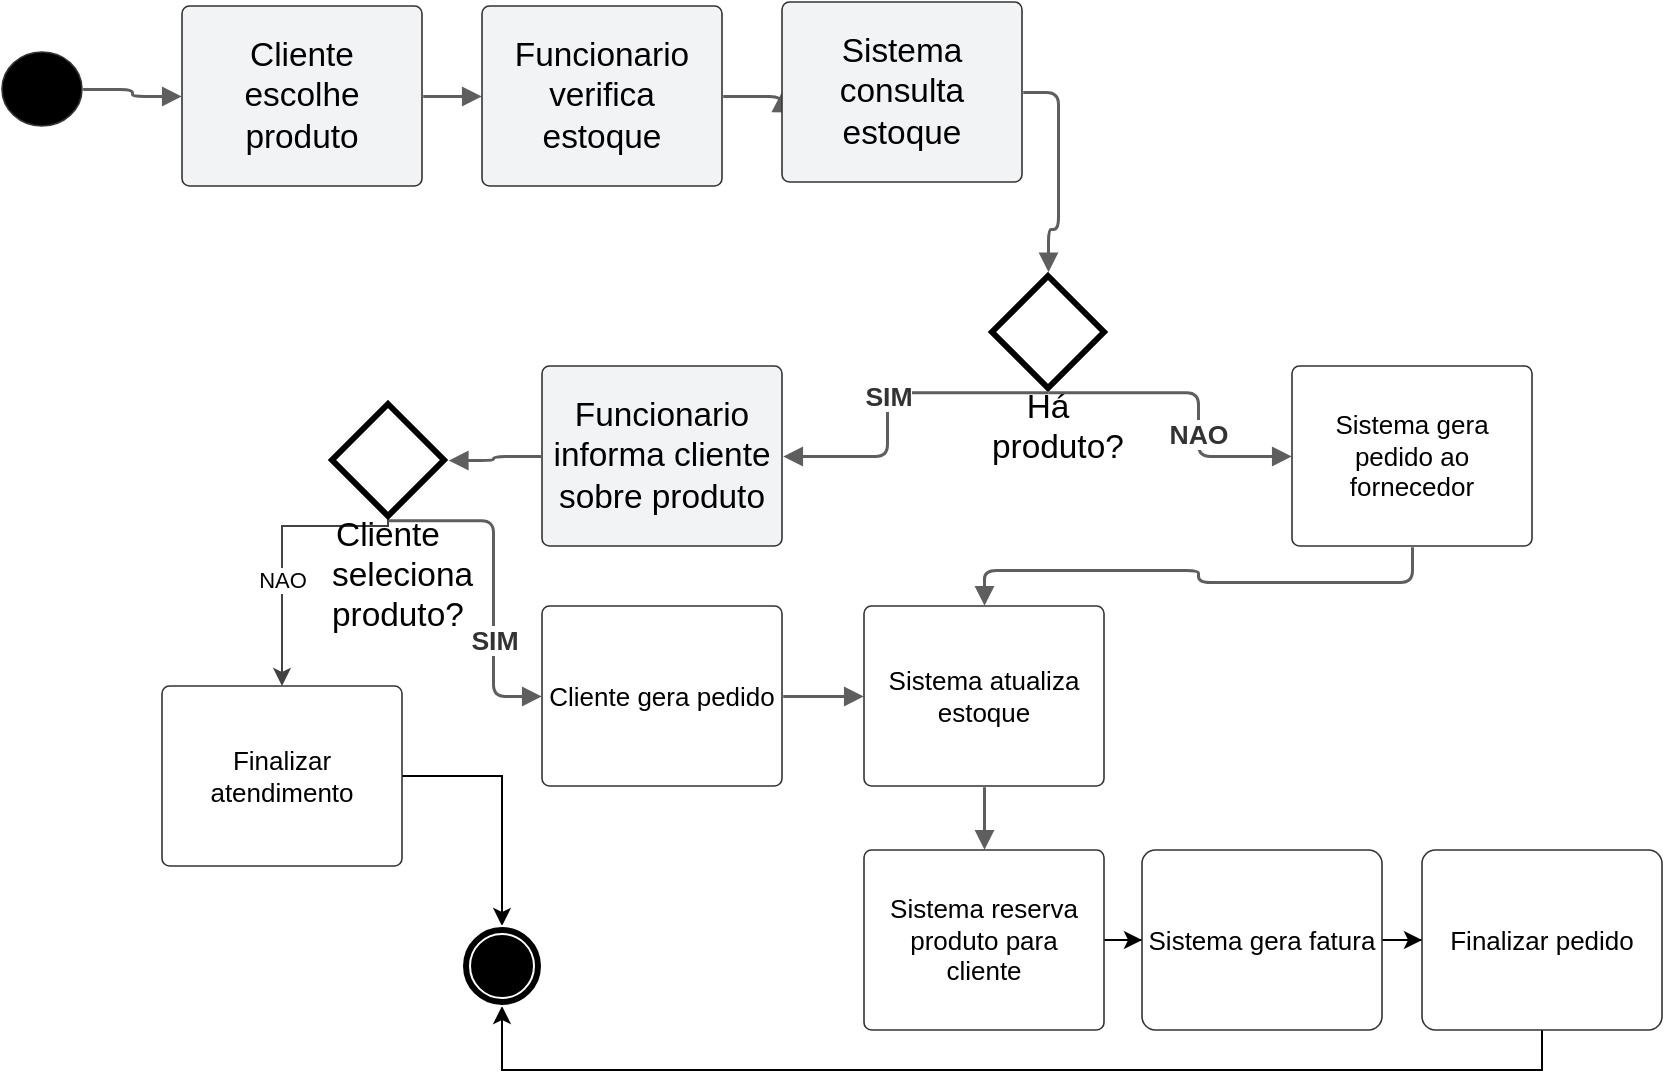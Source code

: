 <mxfile version="24.5.4" type="github">
  <diagram name="Página-1" id="L7-hjPLtiJtntW_pENUC">
    <mxGraphModel dx="2006" dy="1803" grid="1" gridSize="10" guides="1" tooltips="1" connect="1" arrows="1" fold="1" page="1" pageScale="1" pageWidth="827" pageHeight="1169" math="0" shadow="0">
      <root>
        <mxCell id="0" />
        <mxCell id="1" parent="0" />
        <mxCell id="wncX-qARZX7j5aPYwyIS-1" value="Cliente escolhe produto" style="html=1;overflow=block;blockSpacing=1;whiteSpace=wrap;fontSize=16.7;spacing=3.8;strokeColor=#333333;strokeOpacity=100;fillOpacity=100;rounded=1;absoluteArcSize=1;arcSize=7.5;fillColor=#f2f3f5;strokeWidth=0.8;" vertex="1" parent="1">
          <mxGeometry x="60" y="-810" width="120" height="90" as="geometry" />
        </mxCell>
        <mxCell id="wncX-qARZX7j5aPYwyIS-2" value="" style="html=1;jettySize=18;whiteSpace=wrap;fontSize=13;strokeColor=#5e5e5e;strokeOpacity=100;strokeWidth=1.5;rounded=1;arcSize=12;edgeStyle=orthogonalEdgeStyle;startArrow=none;endArrow=block;endFill=1;exitX=1.003;exitY=0.5;exitPerimeter=0;entryX=-0.003;entryY=0.5;entryPerimeter=0;lucidId=LAZKBXokebei;" edge="1" parent="1" source="wncX-qARZX7j5aPYwyIS-1" target="wncX-qARZX7j5aPYwyIS-3">
          <mxGeometry width="100" height="100" relative="1" as="geometry">
            <Array as="points" />
          </mxGeometry>
        </mxCell>
        <mxCell id="wncX-qARZX7j5aPYwyIS-3" value="Funcionario verifica estoque " style="html=1;overflow=block;blockSpacing=1;whiteSpace=wrap;fontSize=16.7;spacing=3.8;strokeColor=#333333;strokeOpacity=100;fillOpacity=100;rounded=1;absoluteArcSize=1;arcSize=7.5;fillColor=#f2f3f5;strokeWidth=0.8;" vertex="1" parent="1">
          <mxGeometry x="210" y="-810" width="120" height="90" as="geometry" />
        </mxCell>
        <mxCell id="wncX-qARZX7j5aPYwyIS-4" value="" style="html=1;jettySize=18;whiteSpace=wrap;fontSize=13;strokeColor=#5e5e5e;strokeOpacity=100;strokeWidth=1.5;rounded=1;arcSize=12;edgeStyle=orthogonalEdgeStyle;startArrow=none;endArrow=block;endFill=1;exitX=1.003;exitY=0.5;exitPerimeter=0;entryX=-0.003;entryY=0.5;entryPerimeter=0;lucidId=1AZKLz0oc4T-;" edge="1" parent="1" source="wncX-qARZX7j5aPYwyIS-3" target="wncX-qARZX7j5aPYwyIS-5">
          <mxGeometry width="100" height="100" relative="1" as="geometry">
            <Array as="points" />
          </mxGeometry>
        </mxCell>
        <mxCell id="wncX-qARZX7j5aPYwyIS-5" value="Sistema consulta estoque" style="html=1;overflow=block;blockSpacing=1;whiteSpace=wrap;fontSize=16.7;spacing=3.8;strokeColor=#333333;strokeOpacity=100;fillOpacity=100;rounded=1;absoluteArcSize=1;arcSize=7.5;fillColor=#f2f3f5;strokeWidth=0.8;" vertex="1" parent="1">
          <mxGeometry x="360" y="-812" width="120" height="90" as="geometry" />
        </mxCell>
        <mxCell id="wncX-qARZX7j5aPYwyIS-6" value="Funcionario informa cliente sobre produto" style="html=1;overflow=block;blockSpacing=1;whiteSpace=wrap;fontSize=16.7;spacing=3.8;strokeColor=#333333;strokeOpacity=100;fillOpacity=100;rounded=1;absoluteArcSize=1;arcSize=7.5;fillColor=#f2f3f5;strokeWidth=0.8;" vertex="1" parent="1">
          <mxGeometry x="240" y="-630" width="120" height="90" as="geometry" />
        </mxCell>
        <mxCell id="wncX-qARZX7j5aPYwyIS-7" value="" style="html=1;overflow=block;blockSpacing=1;whiteSpace=wrap;shape=mxgraph.bpmn.shape;verticalLabelPosition=bottom;verticalAlign=top;outline=standard;fontSize=13;spacing=0;strokeColor=#333333;strokeOpacity=100;fillOpacity=100;rounded=1;absoluteArcSize=1;arcSize=7.5;fillColor=#000000;strokeWidth=0.8;" vertex="1" parent="1">
          <mxGeometry x="-30" y="-787" width="40" height="37" as="geometry" />
        </mxCell>
        <mxCell id="wncX-qARZX7j5aPYwyIS-8" value="" style="html=1;jettySize=18;whiteSpace=wrap;fontSize=13;strokeColor=#5E5E5E;strokeWidth=1.5;rounded=1;arcSize=12;edgeStyle=orthogonalEdgeStyle;startArrow=none;endArrow=block;endFill=1;exitX=1.008;exitY=0.5;exitPerimeter=0;entryX=-0.003;entryY=0.5;entryPerimeter=0;lucidId=PNZKqmzmk5CX;" edge="1" parent="1" source="wncX-qARZX7j5aPYwyIS-7" target="wncX-qARZX7j5aPYwyIS-1">
          <mxGeometry width="100" height="100" relative="1" as="geometry">
            <Array as="points" />
          </mxGeometry>
        </mxCell>
        <mxCell id="wncX-qARZX7j5aPYwyIS-9" value="" style="html=1;jettySize=18;whiteSpace=wrap;fontSize=13;strokeColor=#5E5E5E;strokeWidth=1.5;rounded=1;arcSize=12;edgeStyle=orthogonalEdgeStyle;startArrow=none;endArrow=block;endFill=1;exitX=1.003;exitY=0.5;exitPerimeter=0;entryX=0.5;entryY=-0.038;entryPerimeter=0;lucidId=qUZKW9mNxBx1;" edge="1" parent="1" source="wncX-qARZX7j5aPYwyIS-5" target="wncX-qARZX7j5aPYwyIS-10">
          <mxGeometry width="100" height="100" relative="1" as="geometry">
            <Array as="points" />
          </mxGeometry>
        </mxCell>
        <mxCell id="wncX-qARZX7j5aPYwyIS-10" value=" Há produto?" style="html=1;overflow=block;blockSpacing=1;shape=mxgraph.bpmn.shape;perimeter=rhombusPerimeter;background=gateway;verticalLabelPosition=bottom;verticalAlign=top;outline=none;symbol=general;strokeOpacity=100;fillOpacity=100;rounded=1;absoluteArcSize=1;arcSize=7.5;fillColor=#ffffff;strokeWidth=3;whiteSpace=wrap;fontSize=16.7;spacing=0;" vertex="1" parent="1">
          <mxGeometry x="465" y="-675" width="56" height="56" as="geometry" />
        </mxCell>
        <mxCell id="wncX-qARZX7j5aPYwyIS-11" value="" style="html=1;jettySize=18;whiteSpace=wrap;fontSize=13;strokeColor=#5E5E5E;strokeWidth=1.5;rounded=1;arcSize=12;edgeStyle=orthogonalEdgeStyle;startArrow=none;endArrow=block;endFill=1;exitX=0.5;exitY=1.038;exitPerimeter=0;entryX=1.003;entryY=0.5;entryPerimeter=0;lucidId=VUZKwvzcnSeL;" edge="1" parent="1" source="wncX-qARZX7j5aPYwyIS-10" target="wncX-qARZX7j5aPYwyIS-6">
          <mxGeometry width="100" height="100" relative="1" as="geometry">
            <Array as="points" />
          </mxGeometry>
        </mxCell>
        <mxCell id="wncX-qARZX7j5aPYwyIS-12" value="SIM" style="text;html=1;resizable=0;labelBackgroundColor=default;align=center;verticalAlign=middle;fontStyle=1;fontColor=#333333;fontSize=13.3;" vertex="1" parent="wncX-qARZX7j5aPYwyIS-11">
          <mxGeometry relative="1" as="geometry" />
        </mxCell>
        <mxCell id="wncX-qARZX7j5aPYwyIS-13" value="" style="html=1;jettySize=18;whiteSpace=wrap;fontSize=13;strokeColor=#5E5E5E;strokeWidth=1.5;rounded=1;arcSize=12;edgeStyle=orthogonalEdgeStyle;startArrow=none;endArrow=block;endFill=1;exitX=0.5;exitY=1.038;exitPerimeter=0;entryX=-0.003;entryY=0.5;entryPerimeter=0;lucidId=cVZKYBHNklRa;" edge="1" parent="1" source="wncX-qARZX7j5aPYwyIS-10" target="wncX-qARZX7j5aPYwyIS-24">
          <mxGeometry width="100" height="100" relative="1" as="geometry">
            <Array as="points" />
          </mxGeometry>
        </mxCell>
        <mxCell id="wncX-qARZX7j5aPYwyIS-14" value="NAO" style="text;html=1;resizable=0;labelBackgroundColor=default;align=center;verticalAlign=middle;fontStyle=1;fontColor=#333333;fontSize=13.3;" vertex="1" parent="wncX-qARZX7j5aPYwyIS-13">
          <mxGeometry x="0.249" relative="1" as="geometry" />
        </mxCell>
        <mxCell id="wncX-qARZX7j5aPYwyIS-15" value="" style="html=1;jettySize=18;whiteSpace=wrap;fontSize=13;strokeColor=#5E5E5E;strokeWidth=1.5;rounded=1;arcSize=12;edgeStyle=orthogonalEdgeStyle;startArrow=none;endArrow=block;endFill=1;exitX=-0.003;exitY=0.5;exitPerimeter=0;entryX=1.038;entryY=0.5;entryPerimeter=0;lucidId=LVZK6ScsnME8;" edge="1" parent="1" source="wncX-qARZX7j5aPYwyIS-6" target="wncX-qARZX7j5aPYwyIS-16">
          <mxGeometry width="100" height="100" relative="1" as="geometry">
            <Array as="points" />
          </mxGeometry>
        </mxCell>
        <mxCell id="wncX-qARZX7j5aPYwyIS-31" style="edgeStyle=orthogonalEdgeStyle;rounded=0;orthogonalLoop=1;jettySize=auto;html=1;exitX=0.5;exitY=1;exitDx=0;exitDy=0;strokeColor=#424242;" edge="1" parent="1" source="wncX-qARZX7j5aPYwyIS-16">
          <mxGeometry relative="1" as="geometry">
            <mxPoint x="110" y="-470" as="targetPoint" />
            <Array as="points">
              <mxPoint x="163" y="-550" />
              <mxPoint x="110" y="-550" />
            </Array>
          </mxGeometry>
        </mxCell>
        <mxCell id="wncX-qARZX7j5aPYwyIS-33" value="NAO" style="edgeLabel;html=1;align=center;verticalAlign=middle;resizable=0;points=[];" vertex="1" connectable="0" parent="wncX-qARZX7j5aPYwyIS-31">
          <mxGeometry x="0.23" relative="1" as="geometry">
            <mxPoint as="offset" />
          </mxGeometry>
        </mxCell>
        <mxCell id="wncX-qARZX7j5aPYwyIS-16" value="Cliente seleciona produto?" style="html=1;overflow=block;blockSpacing=1;shape=mxgraph.bpmn.shape;perimeter=rhombusPerimeter;background=gateway;verticalLabelPosition=bottom;verticalAlign=top;outline=none;symbol=general;strokeOpacity=100;fillOpacity=100;rounded=1;absoluteArcSize=1;arcSize=7.5;fillColor=#ffffff;strokeWidth=3;whiteSpace=wrap;fontSize=16.7;spacing=0;" vertex="1" parent="1">
          <mxGeometry x="135" y="-611" width="56" height="56" as="geometry" />
        </mxCell>
        <mxCell id="wncX-qARZX7j5aPYwyIS-17" value="" style="html=1;jettySize=18;whiteSpace=wrap;fontSize=13;strokeColor=#5E5E5E;strokeWidth=1.5;rounded=1;arcSize=12;edgeStyle=orthogonalEdgeStyle;startArrow=none;endArrow=block;endFill=1;exitX=0.5;exitY=1.038;exitPerimeter=0;entryX=-0.003;entryY=0.5;entryPerimeter=0;lucidId=3VZKospReqI3;" edge="1" parent="1" source="wncX-qARZX7j5aPYwyIS-16" target="wncX-qARZX7j5aPYwyIS-19">
          <mxGeometry width="100" height="100" relative="1" as="geometry">
            <Array as="points" />
          </mxGeometry>
        </mxCell>
        <mxCell id="wncX-qARZX7j5aPYwyIS-18" value="SIM" style="text;html=1;resizable=0;labelBackgroundColor=default;align=center;verticalAlign=middle;fontStyle=1;fontColor=#333333;fontSize=13.3;" vertex="1" parent="wncX-qARZX7j5aPYwyIS-17">
          <mxGeometry x="0.368" relative="1" as="geometry" />
        </mxCell>
        <mxCell id="wncX-qARZX7j5aPYwyIS-19" value="Cliente gera pedido" style="html=1;overflow=block;blockSpacing=1;whiteSpace=wrap;fontSize=13;spacing=3.8;strokeColor=#333333;strokeOpacity=100;fillOpacity=100;rounded=1;absoluteArcSize=1;arcSize=7.5;fillColor=#ffffff;strokeWidth=0.8;" vertex="1" parent="1">
          <mxGeometry x="240" y="-510" width="120" height="90" as="geometry" />
        </mxCell>
        <mxCell id="wncX-qARZX7j5aPYwyIS-20" value="" style="html=1;jettySize=18;whiteSpace=wrap;fontSize=13;strokeColor=#5e5e5e;strokeOpacity=100;strokeWidth=1.5;rounded=1;arcSize=12;edgeStyle=orthogonalEdgeStyle;startArrow=none;endArrow=block;endFill=1;exitX=1.003;exitY=0.5;exitPerimeter=0;entryX=-0.003;entryY=0.5;entryPerimeter=0;lucidId=_WZKaDjEsMO2;" edge="1" parent="1" source="wncX-qARZX7j5aPYwyIS-19" target="wncX-qARZX7j5aPYwyIS-21">
          <mxGeometry width="100" height="100" relative="1" as="geometry">
            <Array as="points" />
          </mxGeometry>
        </mxCell>
        <mxCell id="wncX-qARZX7j5aPYwyIS-21" value="Sistema atualiza estoque" style="html=1;overflow=block;blockSpacing=1;whiteSpace=wrap;fontSize=13;spacing=3.8;strokeColor=#333333;strokeOpacity=100;fillOpacity=100;rounded=1;absoluteArcSize=1;arcSize=7.5;fillColor=#ffffff;strokeWidth=0.8;" vertex="1" parent="1">
          <mxGeometry x="401" y="-510" width="120" height="90" as="geometry" />
        </mxCell>
        <mxCell id="wncX-qARZX7j5aPYwyIS-22" value="" style="html=1;jettySize=18;whiteSpace=wrap;fontSize=13;strokeColor=#5e5e5e;strokeOpacity=100;strokeWidth=1.5;rounded=1;arcSize=12;edgeStyle=orthogonalEdgeStyle;startArrow=none;endArrow=block;endFill=1;exitX=0.5;exitY=1.004;exitPerimeter=0;entryX=0.5;entryY=-0.004;entryPerimeter=0;lucidId=QXZKK4KaVt.E;" edge="1" parent="1" source="wncX-qARZX7j5aPYwyIS-21" target="wncX-qARZX7j5aPYwyIS-23">
          <mxGeometry width="100" height="100" relative="1" as="geometry">
            <Array as="points" />
          </mxGeometry>
        </mxCell>
        <mxCell id="wncX-qARZX7j5aPYwyIS-27" value="" style="edgeStyle=orthogonalEdgeStyle;rounded=0;orthogonalLoop=1;jettySize=auto;html=1;" edge="1" parent="1" source="wncX-qARZX7j5aPYwyIS-23" target="wncX-qARZX7j5aPYwyIS-26">
          <mxGeometry relative="1" as="geometry" />
        </mxCell>
        <mxCell id="wncX-qARZX7j5aPYwyIS-23" value="Sistema reserva produto para cliente" style="html=1;overflow=block;blockSpacing=1;whiteSpace=wrap;fontSize=13;spacing=3.8;strokeColor=#333333;strokeOpacity=100;fillOpacity=100;rounded=1;absoluteArcSize=1;arcSize=7.5;fillColor=#ffffff;strokeWidth=0.8;" vertex="1" parent="1">
          <mxGeometry x="401" y="-388" width="120" height="90" as="geometry" />
        </mxCell>
        <mxCell id="wncX-qARZX7j5aPYwyIS-24" value="Sistema gera pedido ao fornecedor" style="html=1;overflow=block;blockSpacing=1;whiteSpace=wrap;fontSize=13;spacing=3.8;strokeColor=#333333;strokeOpacity=100;fillOpacity=100;rounded=1;absoluteArcSize=1;arcSize=7.5;fillColor=#ffffff;strokeWidth=0.8;" vertex="1" parent="1">
          <mxGeometry x="615" y="-630" width="120" height="90" as="geometry" />
        </mxCell>
        <mxCell id="wncX-qARZX7j5aPYwyIS-25" value="" style="html=1;jettySize=18;whiteSpace=wrap;fontSize=13;strokeColor=#5E5E5E;strokeWidth=1.5;rounded=1;arcSize=12;edgeStyle=orthogonalEdgeStyle;startArrow=none;endArrow=block;endFill=1;exitX=0.5;exitY=1.004;exitPerimeter=0;entryX=0.5;entryY=-0.004;entryPerimeter=0;lucidId=SYZKUd.vEuPW;" edge="1" parent="1" source="wncX-qARZX7j5aPYwyIS-24" target="wncX-qARZX7j5aPYwyIS-21">
          <mxGeometry width="100" height="100" relative="1" as="geometry">
            <Array as="points" />
          </mxGeometry>
        </mxCell>
        <mxCell id="wncX-qARZX7j5aPYwyIS-29" value="" style="edgeStyle=orthogonalEdgeStyle;rounded=0;orthogonalLoop=1;jettySize=auto;html=1;" edge="1" parent="1" source="wncX-qARZX7j5aPYwyIS-26" target="wncX-qARZX7j5aPYwyIS-28">
          <mxGeometry relative="1" as="geometry" />
        </mxCell>
        <mxCell id="wncX-qARZX7j5aPYwyIS-26" value="Sistema gera fatura" style="rounded=1;whiteSpace=wrap;html=1;fontSize=13;fillColor=#ffffff;strokeColor=#333333;spacing=3.8;arcSize=7.5;strokeWidth=0.8;" vertex="1" parent="1">
          <mxGeometry x="540" y="-388" width="120" height="90" as="geometry" />
        </mxCell>
        <mxCell id="wncX-qARZX7j5aPYwyIS-38" style="edgeStyle=orthogonalEdgeStyle;rounded=0;orthogonalLoop=1;jettySize=auto;html=1;exitX=0.5;exitY=1;exitDx=0;exitDy=0;entryX=0.5;entryY=1;entryDx=0;entryDy=0;" edge="1" parent="1" source="wncX-qARZX7j5aPYwyIS-28" target="wncX-qARZX7j5aPYwyIS-36">
          <mxGeometry relative="1" as="geometry" />
        </mxCell>
        <mxCell id="wncX-qARZX7j5aPYwyIS-28" value="Finalizar pedido" style="rounded=1;whiteSpace=wrap;html=1;fontSize=13;fillColor=#ffffff;strokeColor=#333333;spacing=3.8;arcSize=7.5;strokeWidth=0.8;" vertex="1" parent="1">
          <mxGeometry x="680" y="-388" width="120" height="90" as="geometry" />
        </mxCell>
        <mxCell id="wncX-qARZX7j5aPYwyIS-37" style="edgeStyle=orthogonalEdgeStyle;rounded=0;orthogonalLoop=1;jettySize=auto;html=1;" edge="1" parent="1" source="wncX-qARZX7j5aPYwyIS-34" target="wncX-qARZX7j5aPYwyIS-36">
          <mxGeometry relative="1" as="geometry" />
        </mxCell>
        <mxCell id="wncX-qARZX7j5aPYwyIS-34" value="Finalizar atendimento" style="html=1;overflow=block;blockSpacing=1;whiteSpace=wrap;fontSize=13;spacing=3.8;strokeColor=#333333;strokeOpacity=100;fillOpacity=100;rounded=1;absoluteArcSize=1;arcSize=7.5;fillColor=#ffffff;strokeWidth=0.8;" vertex="1" parent="1">
          <mxGeometry x="50" y="-470" width="120" height="90" as="geometry" />
        </mxCell>
        <mxCell id="wncX-qARZX7j5aPYwyIS-36" value="" style="ellipse;shape=doubleEllipse;whiteSpace=wrap;html=1;aspect=fixed;fillColor=#000000;strokeColor=#FFFFFF;" vertex="1" parent="1">
          <mxGeometry x="200" y="-350" width="40" height="40" as="geometry" />
        </mxCell>
      </root>
    </mxGraphModel>
  </diagram>
</mxfile>
